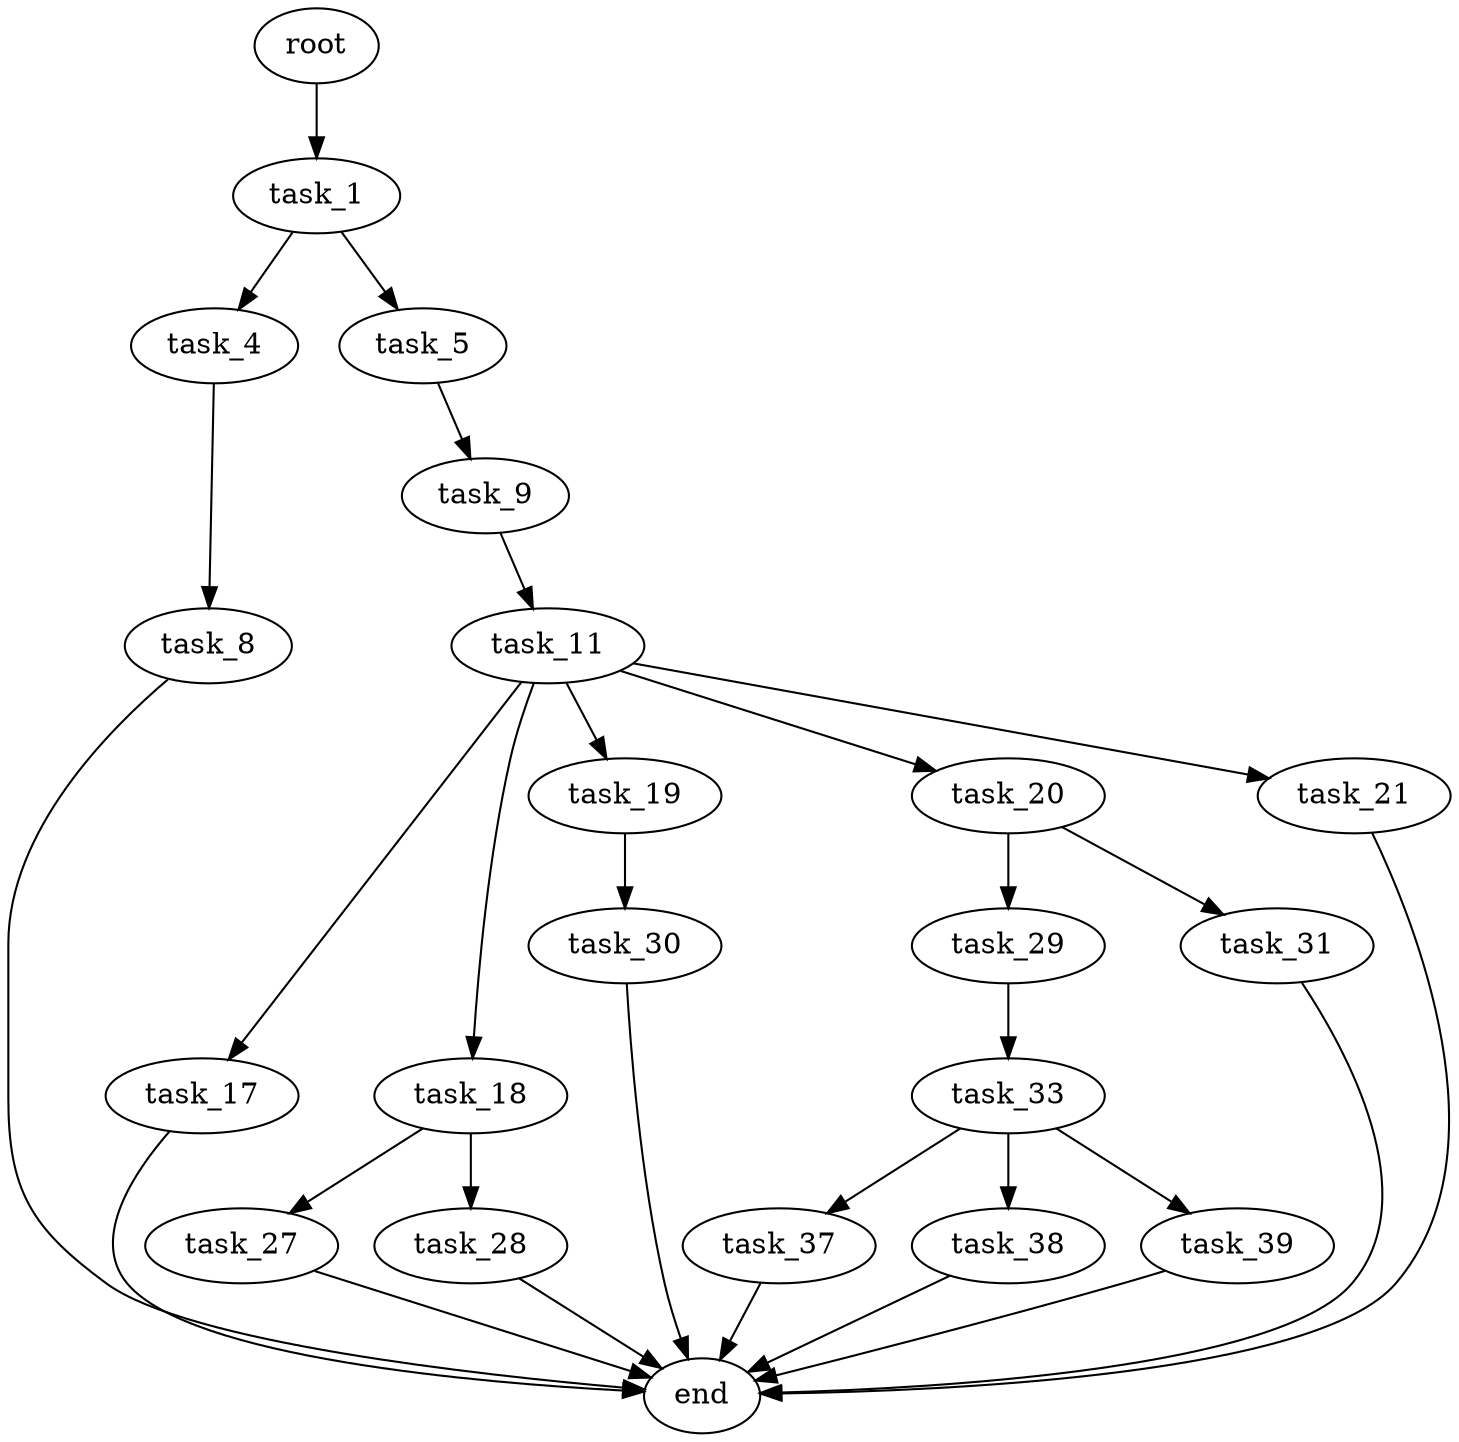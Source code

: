 digraph G {
  root [size="0.000000"];
  task_1 [size="1073741824000.000000"];
  task_4 [size="10981470005.000000"];
  task_5 [size="731169000372.000000"];
  task_8 [size="231928233984.000000"];
  task_9 [size="6278807715.000000"];
  end [size="0.000000"];
  task_11 [size="6709696452.000000"];
  task_17 [size="3611436476.000000"];
  task_18 [size="28991029248.000000"];
  task_19 [size="2940244184.000000"];
  task_20 [size="549755813888.000000"];
  task_21 [size="4163941298.000000"];
  task_27 [size="231928233984.000000"];
  task_28 [size="231928233984.000000"];
  task_30 [size="1133498575081.000000"];
  task_29 [size="49501179990.000000"];
  task_31 [size="134217728000.000000"];
  task_33 [size="231928233984.000000"];
  task_37 [size="2089534595.000000"];
  task_38 [size="9378567015.000000"];
  task_39 [size="368293445632.000000"];

  root -> task_1 [size="1.000000"];
  task_1 -> task_4 [size="838860800.000000"];
  task_1 -> task_5 [size="838860800.000000"];
  task_4 -> task_8 [size="33554432.000000"];
  task_5 -> task_9 [size="838860800.000000"];
  task_8 -> end [size="1.000000"];
  task_9 -> task_11 [size="209715200.000000"];
  task_11 -> task_17 [size="536870912.000000"];
  task_11 -> task_18 [size="536870912.000000"];
  task_11 -> task_19 [size="536870912.000000"];
  task_11 -> task_20 [size="536870912.000000"];
  task_11 -> task_21 [size="536870912.000000"];
  task_17 -> end [size="1.000000"];
  task_18 -> task_27 [size="75497472.000000"];
  task_18 -> task_28 [size="75497472.000000"];
  task_19 -> task_30 [size="75497472.000000"];
  task_20 -> task_29 [size="536870912.000000"];
  task_20 -> task_31 [size="536870912.000000"];
  task_21 -> end [size="1.000000"];
  task_27 -> end [size="1.000000"];
  task_28 -> end [size="1.000000"];
  task_30 -> end [size="1.000000"];
  task_29 -> task_33 [size="75497472.000000"];
  task_31 -> end [size="1.000000"];
  task_33 -> task_37 [size="301989888.000000"];
  task_33 -> task_38 [size="301989888.000000"];
  task_33 -> task_39 [size="301989888.000000"];
  task_37 -> end [size="1.000000"];
  task_38 -> end [size="1.000000"];
  task_39 -> end [size="1.000000"];
}
